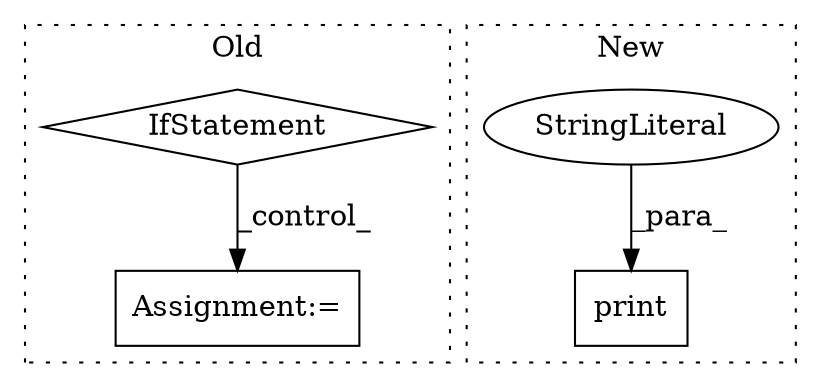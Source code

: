 digraph G {
subgraph cluster0 {
1 [label="IfStatement" a="25" s="15555,15565" l="4,2" shape="diamond"];
4 [label="Assignment:=" a="7" s="15587" l="1" shape="box"];
label = "Old";
style="dotted";
}
subgraph cluster1 {
2 [label="print" a="32" s="84356,84428" l="6,1" shape="box"];
3 [label="StringLiteral" a="45" s="84362" l="66" shape="ellipse"];
label = "New";
style="dotted";
}
1 -> 4 [label="_control_"];
3 -> 2 [label="_para_"];
}